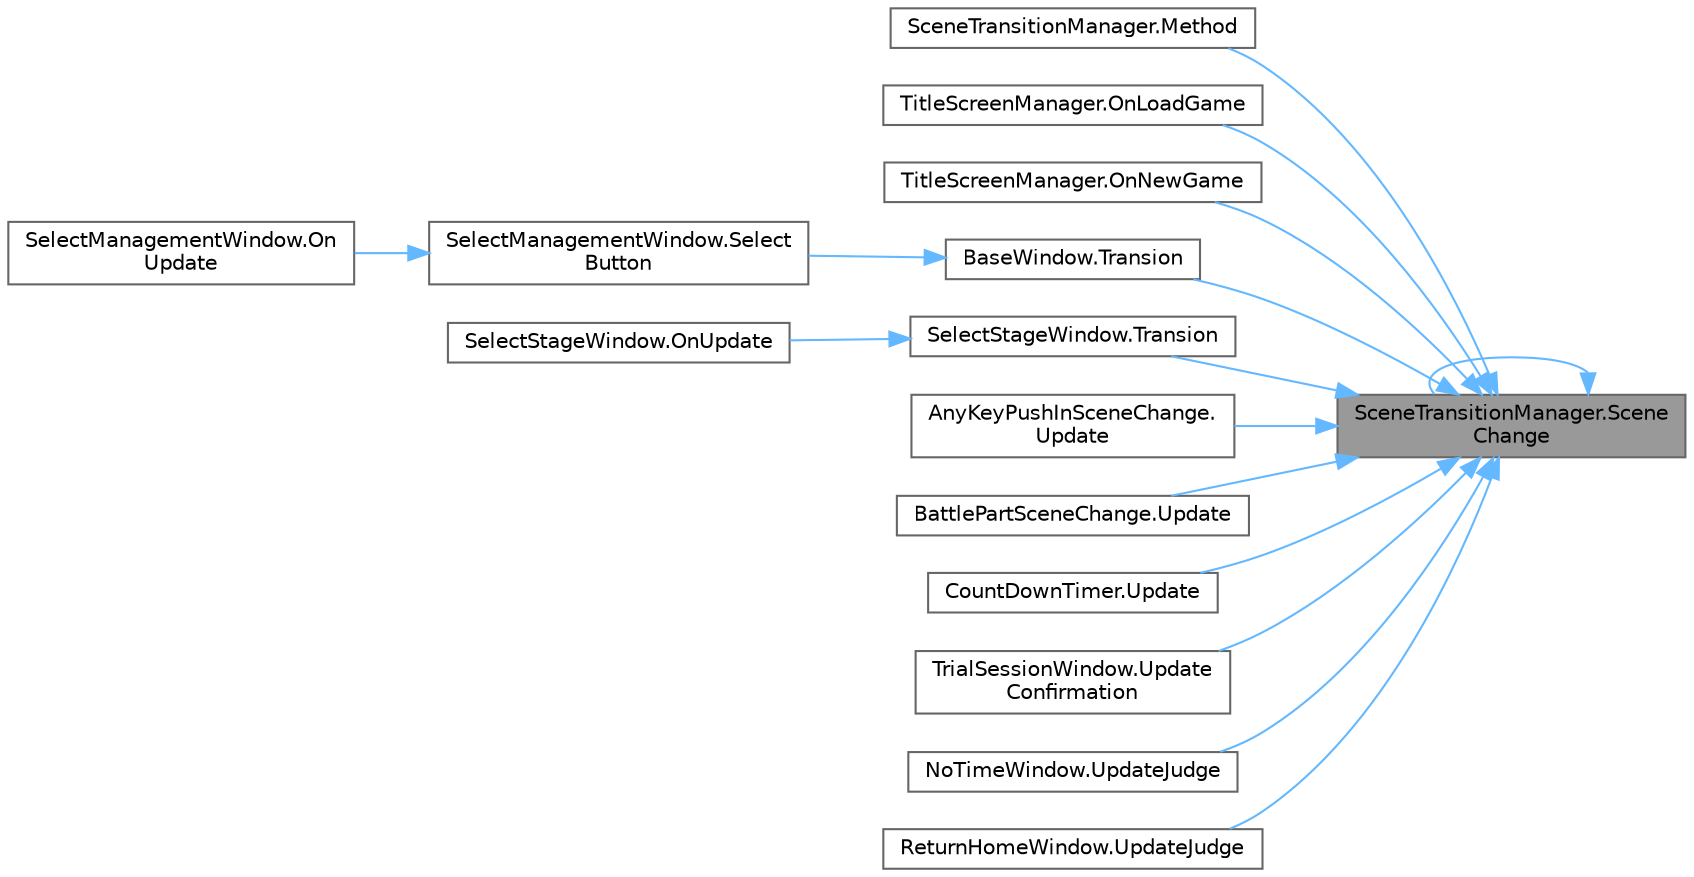 digraph "SceneTransitionManager.SceneChange"
{
 // LATEX_PDF_SIZE
  bgcolor="transparent";
  edge [fontname=Helvetica,fontsize=10,labelfontname=Helvetica,labelfontsize=10];
  node [fontname=Helvetica,fontsize=10,shape=box,height=0.2,width=0.4];
  rankdir="RL";
  Node1 [id="Node000001",label="SceneTransitionManager.Scene\lChange",height=0.2,width=0.4,color="gray40", fillcolor="grey60", style="filled", fontcolor="black",tooltip=" "];
  Node1 -> Node2 [id="edge16_Node000001_Node000002",dir="back",color="steelblue1",style="solid",tooltip=" "];
  Node2 [id="Node000002",label="SceneTransitionManager.Method",height=0.2,width=0.4,color="grey40", fillcolor="white", style="filled",URL="$class_scene_transition_manager.html#ac29215c16e2fd3e34c900ee3910ce6ae",tooltip=" "];
  Node1 -> Node3 [id="edge17_Node000001_Node000003",dir="back",color="steelblue1",style="solid",tooltip=" "];
  Node3 [id="Node000003",label="TitleScreenManager.OnLoadGame",height=0.2,width=0.4,color="grey40", fillcolor="white", style="filled",URL="$class_title_screen_manager.html#a5abec3d6882f812f6a094f7a71f17737",tooltip=" "];
  Node1 -> Node4 [id="edge18_Node000001_Node000004",dir="back",color="steelblue1",style="solid",tooltip=" "];
  Node4 [id="Node000004",label="TitleScreenManager.OnNewGame",height=0.2,width=0.4,color="grey40", fillcolor="white", style="filled",URL="$class_title_screen_manager.html#aed940befc55ff2820eaf7d22e5053496",tooltip=" "];
  Node1 -> Node1 [id="edge19_Node000001_Node000001",dir="back",color="steelblue1",style="solid",tooltip=" "];
  Node1 -> Node5 [id="edge20_Node000001_Node000005",dir="back",color="steelblue1",style="solid",tooltip=" "];
  Node5 [id="Node000005",label="BaseWindow.Transion",height=0.2,width=0.4,color="grey40", fillcolor="white", style="filled",URL="$class_base_window.html#a60d094970773313db3738c8d053ff136",tooltip=" "];
  Node5 -> Node6 [id="edge21_Node000005_Node000006",dir="back",color="steelblue1",style="solid",tooltip=" "];
  Node6 [id="Node000006",label="SelectManagementWindow.Select\lButton",height=0.2,width=0.4,color="grey40", fillcolor="white", style="filled",URL="$class_select_management_window.html#a6b50b3ba7d8a3883b8865323af37e794",tooltip=" "];
  Node6 -> Node7 [id="edge22_Node000006_Node000007",dir="back",color="steelblue1",style="solid",tooltip=" "];
  Node7 [id="Node000007",label="SelectManagementWindow.On\lUpdate",height=0.2,width=0.4,color="grey40", fillcolor="white", style="filled",URL="$class_select_management_window.html#ae457e5af9acbde27df5134abed497327",tooltip=" "];
  Node1 -> Node8 [id="edge23_Node000001_Node000008",dir="back",color="steelblue1",style="solid",tooltip=" "];
  Node8 [id="Node000008",label="SelectStageWindow.Transion",height=0.2,width=0.4,color="grey40", fillcolor="white", style="filled",URL="$class_select_stage_window.html#a8812b525b90f12f9d3f601c79d5f8b26",tooltip=" "];
  Node8 -> Node9 [id="edge24_Node000008_Node000009",dir="back",color="steelblue1",style="solid",tooltip=" "];
  Node9 [id="Node000009",label="SelectStageWindow.OnUpdate",height=0.2,width=0.4,color="grey40", fillcolor="white", style="filled",URL="$class_select_stage_window.html#a6904b552da9f3c8c90ef211989df1d8f",tooltip=" "];
  Node1 -> Node10 [id="edge25_Node000001_Node000010",dir="back",color="steelblue1",style="solid",tooltip=" "];
  Node10 [id="Node000010",label="AnyKeyPushInSceneChange.\lUpdate",height=0.2,width=0.4,color="grey40", fillcolor="white", style="filled",URL="$class_any_key_push_in_scene_change.html#a7871b77184e570d8fa6d43781c1f9024",tooltip=" "];
  Node1 -> Node11 [id="edge26_Node000001_Node000011",dir="back",color="steelblue1",style="solid",tooltip=" "];
  Node11 [id="Node000011",label="BattlePartSceneChange.Update",height=0.2,width=0.4,color="grey40", fillcolor="white", style="filled",URL="$class_battle_part_scene_change.html#a6342e481a160c0323804474fda86b35a",tooltip=" "];
  Node1 -> Node12 [id="edge27_Node000001_Node000012",dir="back",color="steelblue1",style="solid",tooltip=" "];
  Node12 [id="Node000012",label="CountDownTimer.Update",height=0.2,width=0.4,color="grey40", fillcolor="white", style="filled",URL="$class_count_down_timer.html#a9f20ff12e532e63630d64e62715b79e8",tooltip=" "];
  Node1 -> Node13 [id="edge28_Node000001_Node000013",dir="back",color="steelblue1",style="solid",tooltip=" "];
  Node13 [id="Node000013",label="TrialSessionWindow.Update\lConfirmation",height=0.2,width=0.4,color="grey40", fillcolor="white", style="filled",URL="$class_trial_session_window.html#aa94acbaf8543102438e223b2ea6ed349",tooltip=" "];
  Node1 -> Node14 [id="edge29_Node000001_Node000014",dir="back",color="steelblue1",style="solid",tooltip=" "];
  Node14 [id="Node000014",label="NoTimeWindow.UpdateJudge",height=0.2,width=0.4,color="grey40", fillcolor="white", style="filled",URL="$class_no_time_window.html#a52beadda51e7c97db6c709ae89c23562",tooltip=" "];
  Node1 -> Node15 [id="edge30_Node000001_Node000015",dir="back",color="steelblue1",style="solid",tooltip=" "];
  Node15 [id="Node000015",label="ReturnHomeWindow.UpdateJudge",height=0.2,width=0.4,color="grey40", fillcolor="white", style="filled",URL="$class_return_home_window.html#ab946add00c4ec3a5bb5c402ffd8303d6",tooltip=" "];
}
